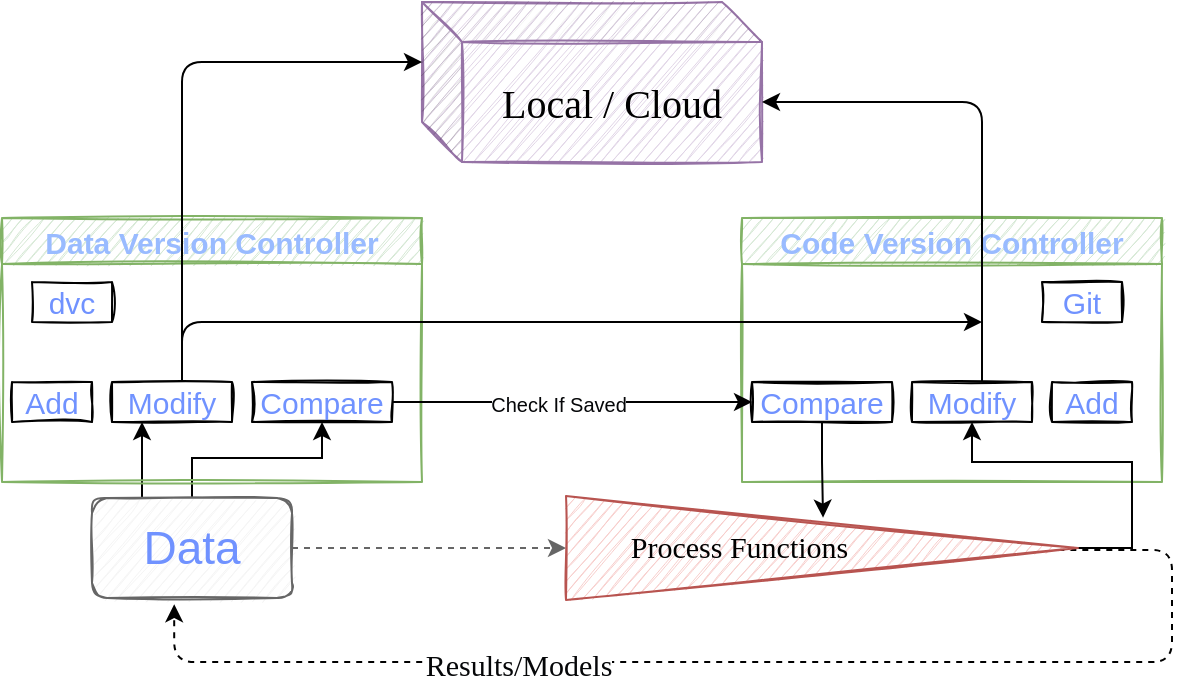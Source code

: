 <mxfile version="16.2.7" type="github">
  <diagram id="zXCXFXKVlTWRwr5z6wtg" name="Page-1">
    <mxGraphModel dx="981" dy="552" grid="1" gridSize="10" guides="1" tooltips="1" connect="1" arrows="1" fold="1" page="1" pageScale="1" pageWidth="827" pageHeight="1169" math="0" shadow="0">
      <root>
        <mxCell id="0" />
        <mxCell id="1" parent="0" />
        <mxCell id="RVWNwLYk18Ulpdr95SKA-10" style="edgeStyle=orthogonalEdgeStyle;rounded=0;orthogonalLoop=1;jettySize=auto;html=1;fontFamily=Verdana;fontSize=15;fontColor=#99BBFF;dashed=1;fillColor=#f5f5f5;strokeColor=#666666;" edge="1" parent="1" source="RVWNwLYk18Ulpdr95SKA-1" target="RVWNwLYk18Ulpdr95SKA-9">
          <mxGeometry relative="1" as="geometry" />
        </mxCell>
        <mxCell id="RVWNwLYk18Ulpdr95SKA-21" style="edgeStyle=orthogonalEdgeStyle;rounded=0;orthogonalLoop=1;jettySize=auto;html=1;fontFamily=Verdana;fontSize=15;fontColor=#050608;" edge="1" parent="1" source="RVWNwLYk18Ulpdr95SKA-1" target="RVWNwLYk18Ulpdr95SKA-17">
          <mxGeometry relative="1" as="geometry" />
        </mxCell>
        <mxCell id="RVWNwLYk18Ulpdr95SKA-26" style="edgeStyle=orthogonalEdgeStyle;rounded=0;orthogonalLoop=1;jettySize=auto;html=1;exitX=0.25;exitY=0;exitDx=0;exitDy=0;entryX=0.25;entryY=1;entryDx=0;entryDy=0;fontFamily=Helvetica;fontSize=10;fontColor=#050608;" edge="1" parent="1" source="RVWNwLYk18Ulpdr95SKA-1" target="RVWNwLYk18Ulpdr95SKA-16">
          <mxGeometry relative="1" as="geometry" />
        </mxCell>
        <mxCell id="RVWNwLYk18Ulpdr95SKA-1" value="&lt;font style=&quot;font-size: 23px&quot; color=&quot;#7092ff&quot;&gt;Data&lt;/font&gt;" style="rounded=1;whiteSpace=wrap;html=1;fillColor=#f5f5f5;fontColor=#333333;strokeColor=#666666;sketch=1;shadow=0;glass=0;" vertex="1" parent="1">
          <mxGeometry x="155.0" y="428" width="100" height="50" as="geometry" />
        </mxCell>
        <mxCell id="RVWNwLYk18Ulpdr95SKA-2" value="Data Version Controller" style="swimlane;shadow=0;glass=0;sketch=1;fontSize=15;fillColor=#d5e8d4;strokeColor=#82b366;gradientColor=none;swimlaneFillColor=none;rounded=0;fontColor=#99BBFF;" vertex="1" parent="1">
          <mxGeometry x="110" y="288" width="210" height="132" as="geometry" />
        </mxCell>
        <mxCell id="RVWNwLYk18Ulpdr95SKA-3" value="dvc" style="whiteSpace=wrap;html=1;rounded=0;shadow=0;glass=0;sketch=1;fontSize=15;fontColor=#7092FF;gradientColor=none;" vertex="1" parent="RVWNwLYk18Ulpdr95SKA-2">
          <mxGeometry x="15" y="32" width="40" height="20" as="geometry" />
        </mxCell>
        <mxCell id="RVWNwLYk18Ulpdr95SKA-15" value="Add" style="whiteSpace=wrap;html=1;rounded=0;shadow=0;glass=0;sketch=1;fontSize=15;fontColor=#7092FF;gradientColor=none;" vertex="1" parent="RVWNwLYk18Ulpdr95SKA-2">
          <mxGeometry x="5" y="82.0" width="40" height="20" as="geometry" />
        </mxCell>
        <mxCell id="RVWNwLYk18Ulpdr95SKA-16" value="Modify" style="whiteSpace=wrap;html=1;rounded=0;shadow=0;glass=0;sketch=1;fontSize=15;fontColor=#7092FF;gradientColor=none;" vertex="1" parent="RVWNwLYk18Ulpdr95SKA-2">
          <mxGeometry x="55" y="82" width="60" height="20" as="geometry" />
        </mxCell>
        <mxCell id="RVWNwLYk18Ulpdr95SKA-17" value="Compare" style="whiteSpace=wrap;html=1;rounded=0;shadow=0;glass=0;sketch=1;fontSize=15;fontColor=#7092FF;gradientColor=none;" vertex="1" parent="RVWNwLYk18Ulpdr95SKA-2">
          <mxGeometry x="125.0" y="82" width="70" height="20" as="geometry" />
        </mxCell>
        <mxCell id="RVWNwLYk18Ulpdr95SKA-5" value="Code Version Controller" style="swimlane;shadow=0;glass=0;sketch=1;fontSize=15;fillColor=#d5e8d4;strokeColor=#82b366;gradientColor=none;swimlaneFillColor=none;rounded=0;fontColor=#99BBFF;" vertex="1" parent="1">
          <mxGeometry x="480" y="288" width="210" height="132" as="geometry" />
        </mxCell>
        <mxCell id="RVWNwLYk18Ulpdr95SKA-6" value="Git" style="whiteSpace=wrap;html=1;rounded=0;shadow=0;glass=0;sketch=1;fontSize=15;fontColor=#7092FF;gradientColor=none;" vertex="1" parent="RVWNwLYk18Ulpdr95SKA-5">
          <mxGeometry x="150" y="32" width="40" height="20" as="geometry" />
        </mxCell>
        <mxCell id="RVWNwLYk18Ulpdr95SKA-18" value="Compare" style="whiteSpace=wrap;html=1;rounded=0;shadow=0;glass=0;sketch=1;fontSize=15;fontColor=#7092FF;gradientColor=none;" vertex="1" parent="RVWNwLYk18Ulpdr95SKA-5">
          <mxGeometry x="5" y="82" width="70" height="20" as="geometry" />
        </mxCell>
        <mxCell id="RVWNwLYk18Ulpdr95SKA-19" value="Modify" style="whiteSpace=wrap;html=1;rounded=0;shadow=0;glass=0;sketch=1;fontSize=15;fontColor=#7092FF;gradientColor=none;" vertex="1" parent="RVWNwLYk18Ulpdr95SKA-5">
          <mxGeometry x="85.0" y="82" width="60" height="20" as="geometry" />
        </mxCell>
        <mxCell id="RVWNwLYk18Ulpdr95SKA-20" value="Add" style="whiteSpace=wrap;html=1;rounded=0;shadow=0;glass=0;sketch=1;fontSize=15;fontColor=#7092FF;gradientColor=none;" vertex="1" parent="RVWNwLYk18Ulpdr95SKA-5">
          <mxGeometry x="155.0" y="82.0" width="40" height="20" as="geometry" />
        </mxCell>
        <mxCell id="RVWNwLYk18Ulpdr95SKA-7" value="Local / Cloud" style="shape=cube;whiteSpace=wrap;html=1;boundedLbl=1;backgroundOutline=1;darkOpacity=0.05;darkOpacity2=0.1;rounded=0;shadow=0;glass=0;sketch=1;fontFamily=Verdana;fontSize=20;fillColor=#e1d5e7;strokeColor=#9673a6;" vertex="1" parent="1">
          <mxGeometry x="320" y="180" width="170" height="80" as="geometry" />
        </mxCell>
        <mxCell id="RVWNwLYk18Ulpdr95SKA-11" style="edgeStyle=orthogonalEdgeStyle;rounded=1;orthogonalLoop=1;jettySize=auto;html=1;entryX=0.411;entryY=1.062;entryDx=0;entryDy=0;entryPerimeter=0;fontFamily=Verdana;fontSize=15;fontColor=#99BBFF;dashed=1;fillColor=#f5f5f5;strokeColor=default;" edge="1" parent="1" source="RVWNwLYk18Ulpdr95SKA-9" target="RVWNwLYk18Ulpdr95SKA-1">
          <mxGeometry relative="1" as="geometry">
            <Array as="points">
              <mxPoint x="695" y="454" />
              <mxPoint x="695" y="510" />
              <mxPoint x="196.0" y="510" />
            </Array>
          </mxGeometry>
        </mxCell>
        <mxCell id="RVWNwLYk18Ulpdr95SKA-12" value="&lt;font color=&quot;#050608&quot;&gt;Results/Models&lt;/font&gt;" style="edgeLabel;html=1;align=center;verticalAlign=middle;resizable=0;points=[];fontSize=15;fontFamily=Verdana;fontColor=#99BBFF;" vertex="1" connectable="0" parent="RVWNwLYk18Ulpdr95SKA-11">
          <mxGeometry x="0.375" y="1" relative="1" as="geometry">
            <mxPoint as="offset" />
          </mxGeometry>
        </mxCell>
        <mxCell id="RVWNwLYk18Ulpdr95SKA-25" style="edgeStyle=orthogonalEdgeStyle;rounded=0;orthogonalLoop=1;jettySize=auto;html=1;entryX=0.5;entryY=1;entryDx=0;entryDy=0;fontFamily=Helvetica;fontSize=10;fontColor=#050608;" edge="1" parent="1" source="RVWNwLYk18Ulpdr95SKA-9" target="RVWNwLYk18Ulpdr95SKA-19">
          <mxGeometry relative="1" as="geometry">
            <Array as="points">
              <mxPoint x="675" y="453" />
              <mxPoint x="675" y="410" />
              <mxPoint x="595" y="410" />
            </Array>
          </mxGeometry>
        </mxCell>
        <mxCell id="RVWNwLYk18Ulpdr95SKA-9" value="&lt;font style=&quot;line-height: 2.7 ; font-size: 15px&quot;&gt;Process Functions&amp;nbsp; &amp;nbsp; &amp;nbsp; &amp;nbsp; &amp;nbsp; &amp;nbsp; &amp;nbsp; &amp;nbsp; &amp;nbsp; &amp;nbsp; &amp;nbsp;&amp;nbsp;&lt;/font&gt;" style="triangle;whiteSpace=wrap;html=1;rounded=0;shadow=0;glass=0;sketch=1;fontFamily=Verdana;fontSize=20;fillColor=#f8cecc;strokeColor=#b85450;" vertex="1" parent="1">
          <mxGeometry x="392" y="427" width="256" height="52" as="geometry" />
        </mxCell>
        <mxCell id="RVWNwLYk18Ulpdr95SKA-22" style="edgeStyle=orthogonalEdgeStyle;rounded=0;orthogonalLoop=1;jettySize=auto;html=1;entryX=0;entryY=0.5;entryDx=0;entryDy=0;fontFamily=Verdana;fontSize=15;fontColor=#050608;" edge="1" parent="1" source="RVWNwLYk18Ulpdr95SKA-17" target="RVWNwLYk18Ulpdr95SKA-18">
          <mxGeometry relative="1" as="geometry" />
        </mxCell>
        <mxCell id="RVWNwLYk18Ulpdr95SKA-24" value="&lt;font style=&quot;font-size: 10px&quot;&gt;Check If Saved&lt;/font&gt;" style="edgeLabel;html=1;align=center;verticalAlign=middle;resizable=0;points=[];fontSize=15;fontFamily=Helvetica;fontColor=#050608;" vertex="1" connectable="0" parent="RVWNwLYk18Ulpdr95SKA-22">
          <mxGeometry x="-0.081" y="-2" relative="1" as="geometry">
            <mxPoint y="-3" as="offset" />
          </mxGeometry>
        </mxCell>
        <mxCell id="RVWNwLYk18Ulpdr95SKA-23" style="edgeStyle=orthogonalEdgeStyle;rounded=0;orthogonalLoop=1;jettySize=auto;html=1;entryX=0.502;entryY=0.208;entryDx=0;entryDy=0;entryPerimeter=0;fontFamily=Verdana;fontSize=15;fontColor=#050608;" edge="1" parent="1" source="RVWNwLYk18Ulpdr95SKA-18" target="RVWNwLYk18Ulpdr95SKA-9">
          <mxGeometry relative="1" as="geometry" />
        </mxCell>
        <mxCell id="RVWNwLYk18Ulpdr95SKA-28" style="edgeStyle=orthogonalEdgeStyle;rounded=1;orthogonalLoop=1;jettySize=auto;html=1;entryX=0;entryY=0;entryDx=0;entryDy=30;entryPerimeter=0;fontFamily=Helvetica;fontSize=10;fontColor=#050608;" edge="1" parent="1" source="RVWNwLYk18Ulpdr95SKA-16" target="RVWNwLYk18Ulpdr95SKA-7">
          <mxGeometry relative="1" as="geometry">
            <Array as="points">
              <mxPoint x="200" y="210" />
            </Array>
          </mxGeometry>
        </mxCell>
        <mxCell id="RVWNwLYk18Ulpdr95SKA-35" style="edgeStyle=orthogonalEdgeStyle;rounded=1;orthogonalLoop=1;jettySize=auto;html=1;fontFamily=Helvetica;fontSize=10;fontColor=#050608;strokeColor=default;entryX=0;entryY=0;entryDx=170;entryDy=50;entryPerimeter=0;" edge="1" parent="1" source="RVWNwLYk18Ulpdr95SKA-19" target="RVWNwLYk18Ulpdr95SKA-7">
          <mxGeometry relative="1" as="geometry">
            <mxPoint x="490" y="210" as="targetPoint" />
            <Array as="points">
              <mxPoint x="600" y="230" />
            </Array>
          </mxGeometry>
        </mxCell>
        <mxCell id="RVWNwLYk18Ulpdr95SKA-37" style="edgeStyle=orthogonalEdgeStyle;rounded=1;orthogonalLoop=1;jettySize=auto;html=1;fontFamily=Helvetica;fontSize=10;fontColor=#050608;strokeColor=default;" edge="1" parent="1" source="RVWNwLYk18Ulpdr95SKA-16">
          <mxGeometry relative="1" as="geometry">
            <mxPoint x="600" y="340.0" as="targetPoint" />
            <Array as="points">
              <mxPoint x="200" y="340" />
            </Array>
          </mxGeometry>
        </mxCell>
      </root>
    </mxGraphModel>
  </diagram>
</mxfile>
